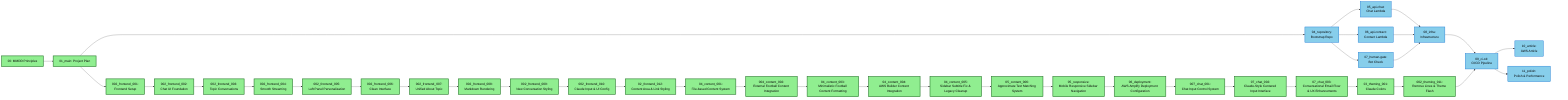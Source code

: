%%{init: {'theme':'base', 'themeVariables': {'primaryColor': '#ffffff', 'primaryTextColor': '#333', 'primaryBorderColor': '#333', 'lineColor': '#333', 'secondaryColor': '#f0f0f0', 'tertiaryColor': '#f0f0f0', 'background': '#e8e8e8', 'mainBkg': '#e8e8e8', 'secondBkg': '#e8e8e8'}}}%%
flowchart LR
    U00["00: MMDD Principles"]
    U01["01_main: Project Plan"]
    
    %% Frontend Development Branch
    U002_001["002_frontend_001:<br/>Frontend Setup"]
    U002_002["002_frontend_002:<br/>Chat UI Foundation"]
    U002_003["002_frontend_003:<br/>Topic Conversations"]
    U002_004["002_frontend_004:<br/>Smooth Streaming"]
    U002_005["002_frontend_005:<br/>Left Panel Personalization"]
    U002_006["002_frontend_006:<br/>Clean Interface"]
    U002_007["002_frontend_007:<br/>Unified About Topic"]
    U002_008["002_frontend_008:<br/>Markdown Rendering"]
    U002_009["002_frontend_009:<br/>New Conversation Styling"]
    U002_010["002_frontend_010:<br/>Claude Input & UI Config"]
    U002_012["02_frontend_012:<br/>Content Area & Link Styling"]
    U002_011["002_theming_011:<br/>Remove Lines & Theme Flash"]
    
    %% Content System Branch
    U04_001["04_content_001:<br/>File-based Content System"]
    U04_002["004_content_002:<br/>External Football Content Integration"]
    U04_003["04_content_003:<br/>Minimalistic Football Content Formatting"]
    U04_004["04_content_004:<br/>AWS Builder Content Integration"]
    U04_005["04_content_005:<br/>Sidebar Subtitle Fix & Legacy Cleanup"]
    U05_006["05_content_006:<br/>Approximate Text Matching System"]
    
    %% Responsive Design Branch
    U05_001["05_responsive:<br/>Mobile Responsive Sidebar Navigation"]
    
    %% Deployment Branch
    U06_001["06_deployment:<br/>AWS Amplify Deployment Configuration"]
    
    %% Chat Flow Branch
    U07_001["007_chat_001:<br/>Chat Input Control System"]
    U07_002["07_chat_002:<br/>Claude-Style Centered Input Interface"]
    U07_003["07_chat_003:<br/>Conversational Email Flow & UX Enhancements"]
    
    %% Theming Branch
    U03_001["03_theming_001:<br/>Claude Colors"]
    
    %% Backend Development Branch
    U04["04_repository:<br/>Bootstrap Repo"]
    U05["05_api-chat:<br/>Chat Lambda"]
    U06["06_api-contact:<br/>Contact Lambda"]
    U07["07_human-gate:<br/>Bot Check"]
    
    %% Infrastructure Branch
    U08["08_infra:<br/>Infrastructure"]
    U09["09_ci-cd:<br/>CI/CD Pipeline"]
    
    %% Final Polish Branch
    U10["10_article:<br/>AWS Article"]
    U11["11_polish:<br/>Polish & Performance"]

    %% Dependencies
    U00 --> U01
    U01 --> U002_001
    U002_001 --> U002_002
    U002_002 --> U002_003
    U002_003 --> U002_004
    U002_004 --> U002_005
    U002_005 --> U002_006
    U002_006 --> U002_007
    U002_007 --> U002_008
    U002_008 --> U002_009
    U002_009 --> U002_010
    U002_010 --> U002_012
    U002_012 --> U04_001
    U04_001 --> U04_002
    U04_002 --> U04_003
    U04_003 --> U04_004
    U04_004 --> U04_005
    U04_005 --> U05_006
    U05_006 --> U05_001
    U05_001 --> U06_001
    U06_001 --> U07_001
    U07_001 --> U07_002
    U07_002 --> U07_003
    U07_003 --> U03_001
    U03_001 --> U002_011
    
    U01 --> U04
    U04 --> U05
    U04 --> U06
    U04 --> U07
    U05 --> U08
    U06 --> U08
    U07 --> U08
    U08 --> U09
    
    U002_011 --> U09
    U09 --> U10
    U09 --> U11

    %% Color Classifications
    classDef completed fill:#90EE90,stroke:#2E7D32,stroke-width:3px,color:#000
    classDef inProgress fill:#FFD700,stroke:#F57F17,stroke-width:3px,color:#000
    classDef planned fill:#87CEEB,stroke:#1976D2,stroke-width:2px,color:#000
    classDef blocked fill:#FFB6C1,stroke:#D32F2F,stroke-width:2px,color:#000

    %% Apply Classifications - Updated Status
    class U00,U01,U002_001,U002_002,U002_003,U002_004,U002_005,U002_006,U002_007,U002_008,U002_009,U002_010,U002_012,U04_001,U04_002,U04_003,U04_004,U04_005,U05_006,U05_001,U06_001,U07_001,U07_002,U07_003,U03_001,U002_011 completed
    class U04,U05,U06,U07,U08,U09,U10,U11 planned